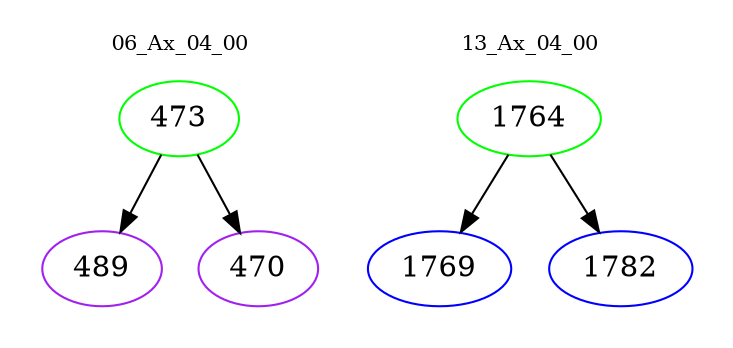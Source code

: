 digraph{
subgraph cluster_0 {
color = white
label = "06_Ax_04_00";
fontsize=10;
T0_473 [label="473", color="green"]
T0_473 -> T0_489 [color="black"]
T0_489 [label="489", color="purple"]
T0_473 -> T0_470 [color="black"]
T0_470 [label="470", color="purple"]
}
subgraph cluster_1 {
color = white
label = "13_Ax_04_00";
fontsize=10;
T1_1764 [label="1764", color="green"]
T1_1764 -> T1_1769 [color="black"]
T1_1769 [label="1769", color="blue"]
T1_1764 -> T1_1782 [color="black"]
T1_1782 [label="1782", color="blue"]
}
}
